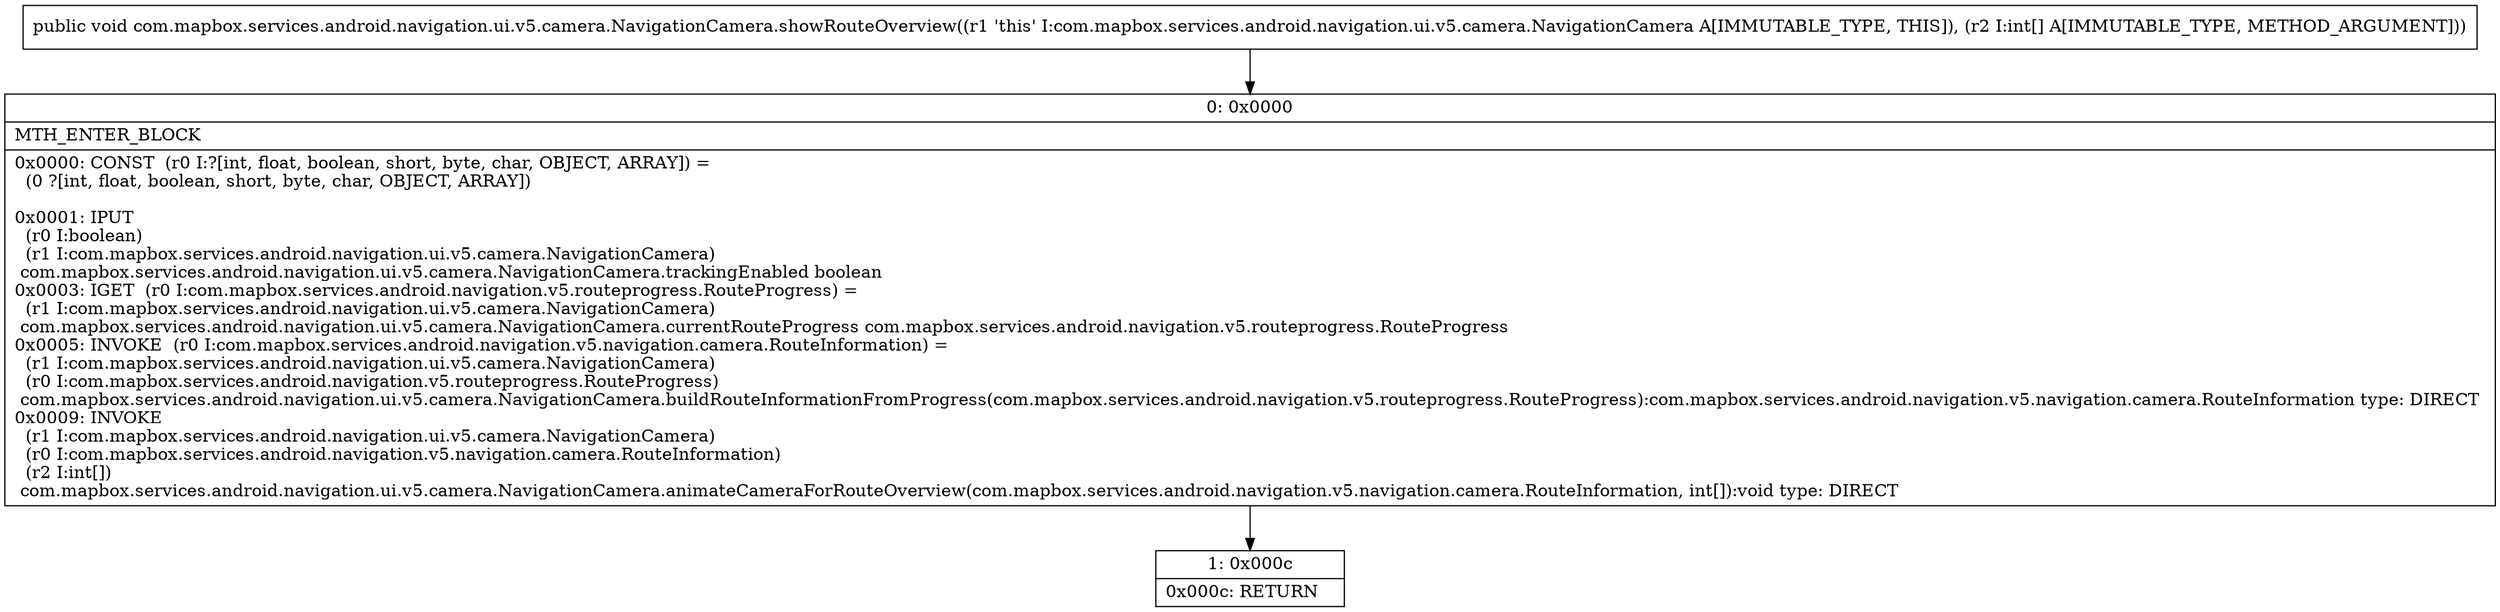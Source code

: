 digraph "CFG forcom.mapbox.services.android.navigation.ui.v5.camera.NavigationCamera.showRouteOverview([I)V" {
Node_0 [shape=record,label="{0\:\ 0x0000|MTH_ENTER_BLOCK\l|0x0000: CONST  (r0 I:?[int, float, boolean, short, byte, char, OBJECT, ARRAY]) = \l  (0 ?[int, float, boolean, short, byte, char, OBJECT, ARRAY])\l \l0x0001: IPUT  \l  (r0 I:boolean)\l  (r1 I:com.mapbox.services.android.navigation.ui.v5.camera.NavigationCamera)\l com.mapbox.services.android.navigation.ui.v5.camera.NavigationCamera.trackingEnabled boolean \l0x0003: IGET  (r0 I:com.mapbox.services.android.navigation.v5.routeprogress.RouteProgress) = \l  (r1 I:com.mapbox.services.android.navigation.ui.v5.camera.NavigationCamera)\l com.mapbox.services.android.navigation.ui.v5.camera.NavigationCamera.currentRouteProgress com.mapbox.services.android.navigation.v5.routeprogress.RouteProgress \l0x0005: INVOKE  (r0 I:com.mapbox.services.android.navigation.v5.navigation.camera.RouteInformation) = \l  (r1 I:com.mapbox.services.android.navigation.ui.v5.camera.NavigationCamera)\l  (r0 I:com.mapbox.services.android.navigation.v5.routeprogress.RouteProgress)\l com.mapbox.services.android.navigation.ui.v5.camera.NavigationCamera.buildRouteInformationFromProgress(com.mapbox.services.android.navigation.v5.routeprogress.RouteProgress):com.mapbox.services.android.navigation.v5.navigation.camera.RouteInformation type: DIRECT \l0x0009: INVOKE  \l  (r1 I:com.mapbox.services.android.navigation.ui.v5.camera.NavigationCamera)\l  (r0 I:com.mapbox.services.android.navigation.v5.navigation.camera.RouteInformation)\l  (r2 I:int[])\l com.mapbox.services.android.navigation.ui.v5.camera.NavigationCamera.animateCameraForRouteOverview(com.mapbox.services.android.navigation.v5.navigation.camera.RouteInformation, int[]):void type: DIRECT \l}"];
Node_1 [shape=record,label="{1\:\ 0x000c|0x000c: RETURN   \l}"];
MethodNode[shape=record,label="{public void com.mapbox.services.android.navigation.ui.v5.camera.NavigationCamera.showRouteOverview((r1 'this' I:com.mapbox.services.android.navigation.ui.v5.camera.NavigationCamera A[IMMUTABLE_TYPE, THIS]), (r2 I:int[] A[IMMUTABLE_TYPE, METHOD_ARGUMENT])) }"];
MethodNode -> Node_0;
Node_0 -> Node_1;
}

